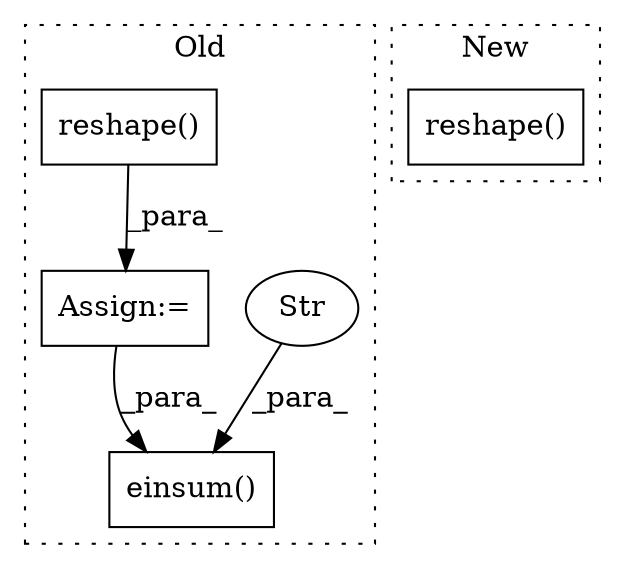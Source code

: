 digraph G {
subgraph cluster0 {
1 [label="einsum()" a="75" s="1372,1435" l="11,1" shape="box"];
3 [label="Str" a="66" s="1383" l="13" shape="ellipse"];
4 [label="reshape()" a="75" s="853,882" l="21,1" shape="box"];
5 [label="Assign:=" a="68" s="1289" l="3" shape="box"];
label = "Old";
style="dotted";
}
subgraph cluster1 {
2 [label="reshape()" a="75" s="713,790" l="69,1" shape="box"];
label = "New";
style="dotted";
}
3 -> 1 [label="_para_"];
4 -> 5 [label="_para_"];
5 -> 1 [label="_para_"];
}